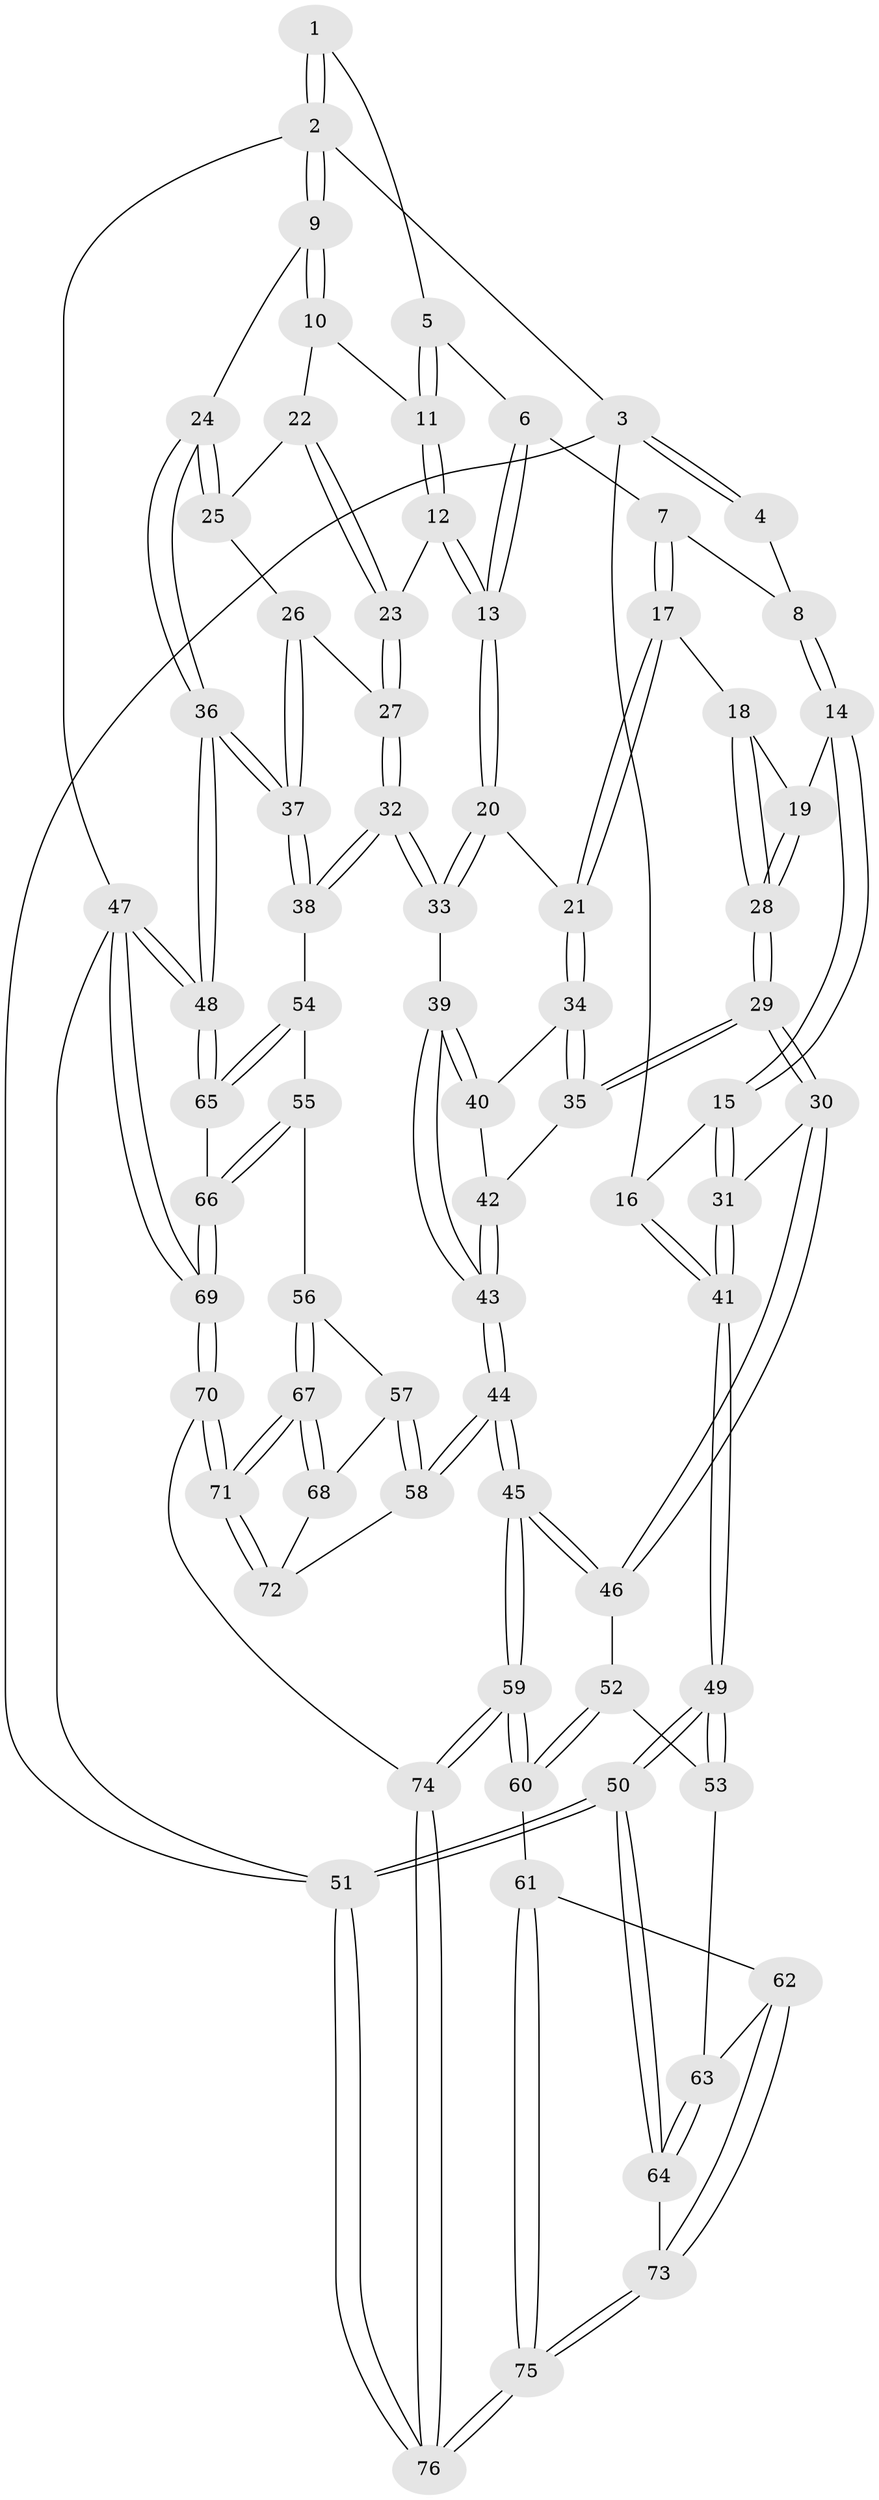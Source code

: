 // Generated by graph-tools (version 1.1) at 2025/03/03/09/25 03:03:27]
// undirected, 76 vertices, 187 edges
graph export_dot {
graph [start="1"]
  node [color=gray90,style=filled];
  1 [pos="+0.6382259886990566+0"];
  2 [pos="+1+0"];
  3 [pos="+0+0"];
  4 [pos="+0.3579207325331025+0"];
  5 [pos="+0.6375928721297024+0"];
  6 [pos="+0.6168130085690651+0.0292417616301142"];
  7 [pos="+0.4468883562287417+0.14893592459696503"];
  8 [pos="+0.3644723560641555+0.10302007445539119"];
  9 [pos="+1+0"];
  10 [pos="+1+0.07992275515361145"];
  11 [pos="+0.8583578267589718+0.134244564063357"];
  12 [pos="+0.7308061997477465+0.28389101693481894"];
  13 [pos="+0.695835447595123+0.29181073341033925"];
  14 [pos="+0.12762186188059746+0.18639230109081523"];
  15 [pos="+0.017726647588468338+0.16614455491679142"];
  16 [pos="+0+0"];
  17 [pos="+0.4828072585550732+0.2861645022939769"];
  18 [pos="+0.4328439036423726+0.30058885386227124"];
  19 [pos="+0.24588727694230675+0.30313882386256735"];
  20 [pos="+0.6426870192083993+0.33509732703156525"];
  21 [pos="+0.5455826119985651+0.3432094868123078"];
  22 [pos="+0.9232622349997449+0.309162783799714"];
  23 [pos="+0.7899193335633142+0.3193429265179073"];
  24 [pos="+1+0.41877788800182425"];
  25 [pos="+0.9306051703978155+0.3343551317168281"];
  26 [pos="+0.9235616594014733+0.4006837159801328"];
  27 [pos="+0.8445791479659355+0.40148568816282354"];
  28 [pos="+0.28273743658857825+0.4705305744389118"];
  29 [pos="+0.2813066317557696+0.5233675405225029"];
  30 [pos="+0.22916051524543926+0.5793200128067243"];
  31 [pos="+0.12460015446273082+0.4845698334148869"];
  32 [pos="+0.7915320675595661+0.6100400264619227"];
  33 [pos="+0.7628666507516308+0.5950365796111129"];
  34 [pos="+0.5357711199516478+0.3659647817695499"];
  35 [pos="+0.334242143572604+0.5152896568675238"];
  36 [pos="+1+0.613069512286954"];
  37 [pos="+1+0.6062854116113143"];
  38 [pos="+0.8118277357727488+0.6291595267861848"];
  39 [pos="+0.62944057759127+0.6068619603899912"];
  40 [pos="+0.5363343536835704+0.4993176304547184"];
  41 [pos="+0+0.548114280149677"];
  42 [pos="+0.4628627794117628+0.5657887864968629"];
  43 [pos="+0.5037193935640872+0.7053518601536496"];
  44 [pos="+0.4754437425322876+0.7645155335576139"];
  45 [pos="+0.4591888579551131+0.7716797402852126"];
  46 [pos="+0.22278770943667844+0.622234975656113"];
  47 [pos="+1+1"];
  48 [pos="+1+0.9653079375199258"];
  49 [pos="+0+0.6152927923464878"];
  50 [pos="+0+0.8835319949554183"];
  51 [pos="+0+1"];
  52 [pos="+0.18488380321052486+0.6608254813757247"];
  53 [pos="+0.16307122427047785+0.6714452582008541"];
  54 [pos="+0.7905817268677957+0.698571242350532"];
  55 [pos="+0.7570649977944726+0.7474820874028433"];
  56 [pos="+0.7468173001187323+0.7567950290484964"];
  57 [pos="+0.6127518044571344+0.7838468020923832"];
  58 [pos="+0.5021659565470455+0.775829394354336"];
  59 [pos="+0.3937987469511248+0.9211118710988693"];
  60 [pos="+0.25526073395732934+0.87452517106743"];
  61 [pos="+0.24802787773477336+0.8783154690866563"];
  62 [pos="+0.15551226488034467+0.8620784721565404"];
  63 [pos="+0.12702301904268148+0.7374790686110547"];
  64 [pos="+0.030491265510525164+0.8386439775620164"];
  65 [pos="+0.8823043921875476+0.8400151141275728"];
  66 [pos="+0.827342926074162+0.9126964104363818"];
  67 [pos="+0.700495002185984+0.9228102557576386"];
  68 [pos="+0.6487595071178225+0.8650489107897954"];
  69 [pos="+0.7750247631481016+1"];
  70 [pos="+0.720918801214916+1"];
  71 [pos="+0.6994810272933426+1"];
  72 [pos="+0.569403421215115+0.8628080060991798"];
  73 [pos="+0.10673562192829927+0.921091119265325"];
  74 [pos="+0.4334303012728763+1"];
  75 [pos="+0.13191374405029543+1"];
  76 [pos="+0.08799046958941661+1"];
  1 -- 2;
  1 -- 2;
  1 -- 5;
  2 -- 3;
  2 -- 9;
  2 -- 9;
  2 -- 47;
  3 -- 4;
  3 -- 4;
  3 -- 16;
  3 -- 51;
  4 -- 8;
  5 -- 6;
  5 -- 11;
  5 -- 11;
  6 -- 7;
  6 -- 13;
  6 -- 13;
  7 -- 8;
  7 -- 17;
  7 -- 17;
  8 -- 14;
  8 -- 14;
  9 -- 10;
  9 -- 10;
  9 -- 24;
  10 -- 11;
  10 -- 22;
  11 -- 12;
  11 -- 12;
  12 -- 13;
  12 -- 13;
  12 -- 23;
  13 -- 20;
  13 -- 20;
  14 -- 15;
  14 -- 15;
  14 -- 19;
  15 -- 16;
  15 -- 31;
  15 -- 31;
  16 -- 41;
  16 -- 41;
  17 -- 18;
  17 -- 21;
  17 -- 21;
  18 -- 19;
  18 -- 28;
  18 -- 28;
  19 -- 28;
  19 -- 28;
  20 -- 21;
  20 -- 33;
  20 -- 33;
  21 -- 34;
  21 -- 34;
  22 -- 23;
  22 -- 23;
  22 -- 25;
  23 -- 27;
  23 -- 27;
  24 -- 25;
  24 -- 25;
  24 -- 36;
  24 -- 36;
  25 -- 26;
  26 -- 27;
  26 -- 37;
  26 -- 37;
  27 -- 32;
  27 -- 32;
  28 -- 29;
  28 -- 29;
  29 -- 30;
  29 -- 30;
  29 -- 35;
  29 -- 35;
  30 -- 31;
  30 -- 46;
  30 -- 46;
  31 -- 41;
  31 -- 41;
  32 -- 33;
  32 -- 33;
  32 -- 38;
  32 -- 38;
  33 -- 39;
  34 -- 35;
  34 -- 35;
  34 -- 40;
  35 -- 42;
  36 -- 37;
  36 -- 37;
  36 -- 48;
  36 -- 48;
  37 -- 38;
  37 -- 38;
  38 -- 54;
  39 -- 40;
  39 -- 40;
  39 -- 43;
  39 -- 43;
  40 -- 42;
  41 -- 49;
  41 -- 49;
  42 -- 43;
  42 -- 43;
  43 -- 44;
  43 -- 44;
  44 -- 45;
  44 -- 45;
  44 -- 58;
  44 -- 58;
  45 -- 46;
  45 -- 46;
  45 -- 59;
  45 -- 59;
  46 -- 52;
  47 -- 48;
  47 -- 48;
  47 -- 69;
  47 -- 69;
  47 -- 51;
  48 -- 65;
  48 -- 65;
  49 -- 50;
  49 -- 50;
  49 -- 53;
  49 -- 53;
  50 -- 51;
  50 -- 51;
  50 -- 64;
  50 -- 64;
  51 -- 76;
  51 -- 76;
  52 -- 53;
  52 -- 60;
  52 -- 60;
  53 -- 63;
  54 -- 55;
  54 -- 65;
  54 -- 65;
  55 -- 56;
  55 -- 66;
  55 -- 66;
  56 -- 57;
  56 -- 67;
  56 -- 67;
  57 -- 58;
  57 -- 58;
  57 -- 68;
  58 -- 72;
  59 -- 60;
  59 -- 60;
  59 -- 74;
  59 -- 74;
  60 -- 61;
  61 -- 62;
  61 -- 75;
  61 -- 75;
  62 -- 63;
  62 -- 73;
  62 -- 73;
  63 -- 64;
  63 -- 64;
  64 -- 73;
  65 -- 66;
  66 -- 69;
  66 -- 69;
  67 -- 68;
  67 -- 68;
  67 -- 71;
  67 -- 71;
  68 -- 72;
  69 -- 70;
  69 -- 70;
  70 -- 71;
  70 -- 71;
  70 -- 74;
  71 -- 72;
  71 -- 72;
  73 -- 75;
  73 -- 75;
  74 -- 76;
  74 -- 76;
  75 -- 76;
  75 -- 76;
}
